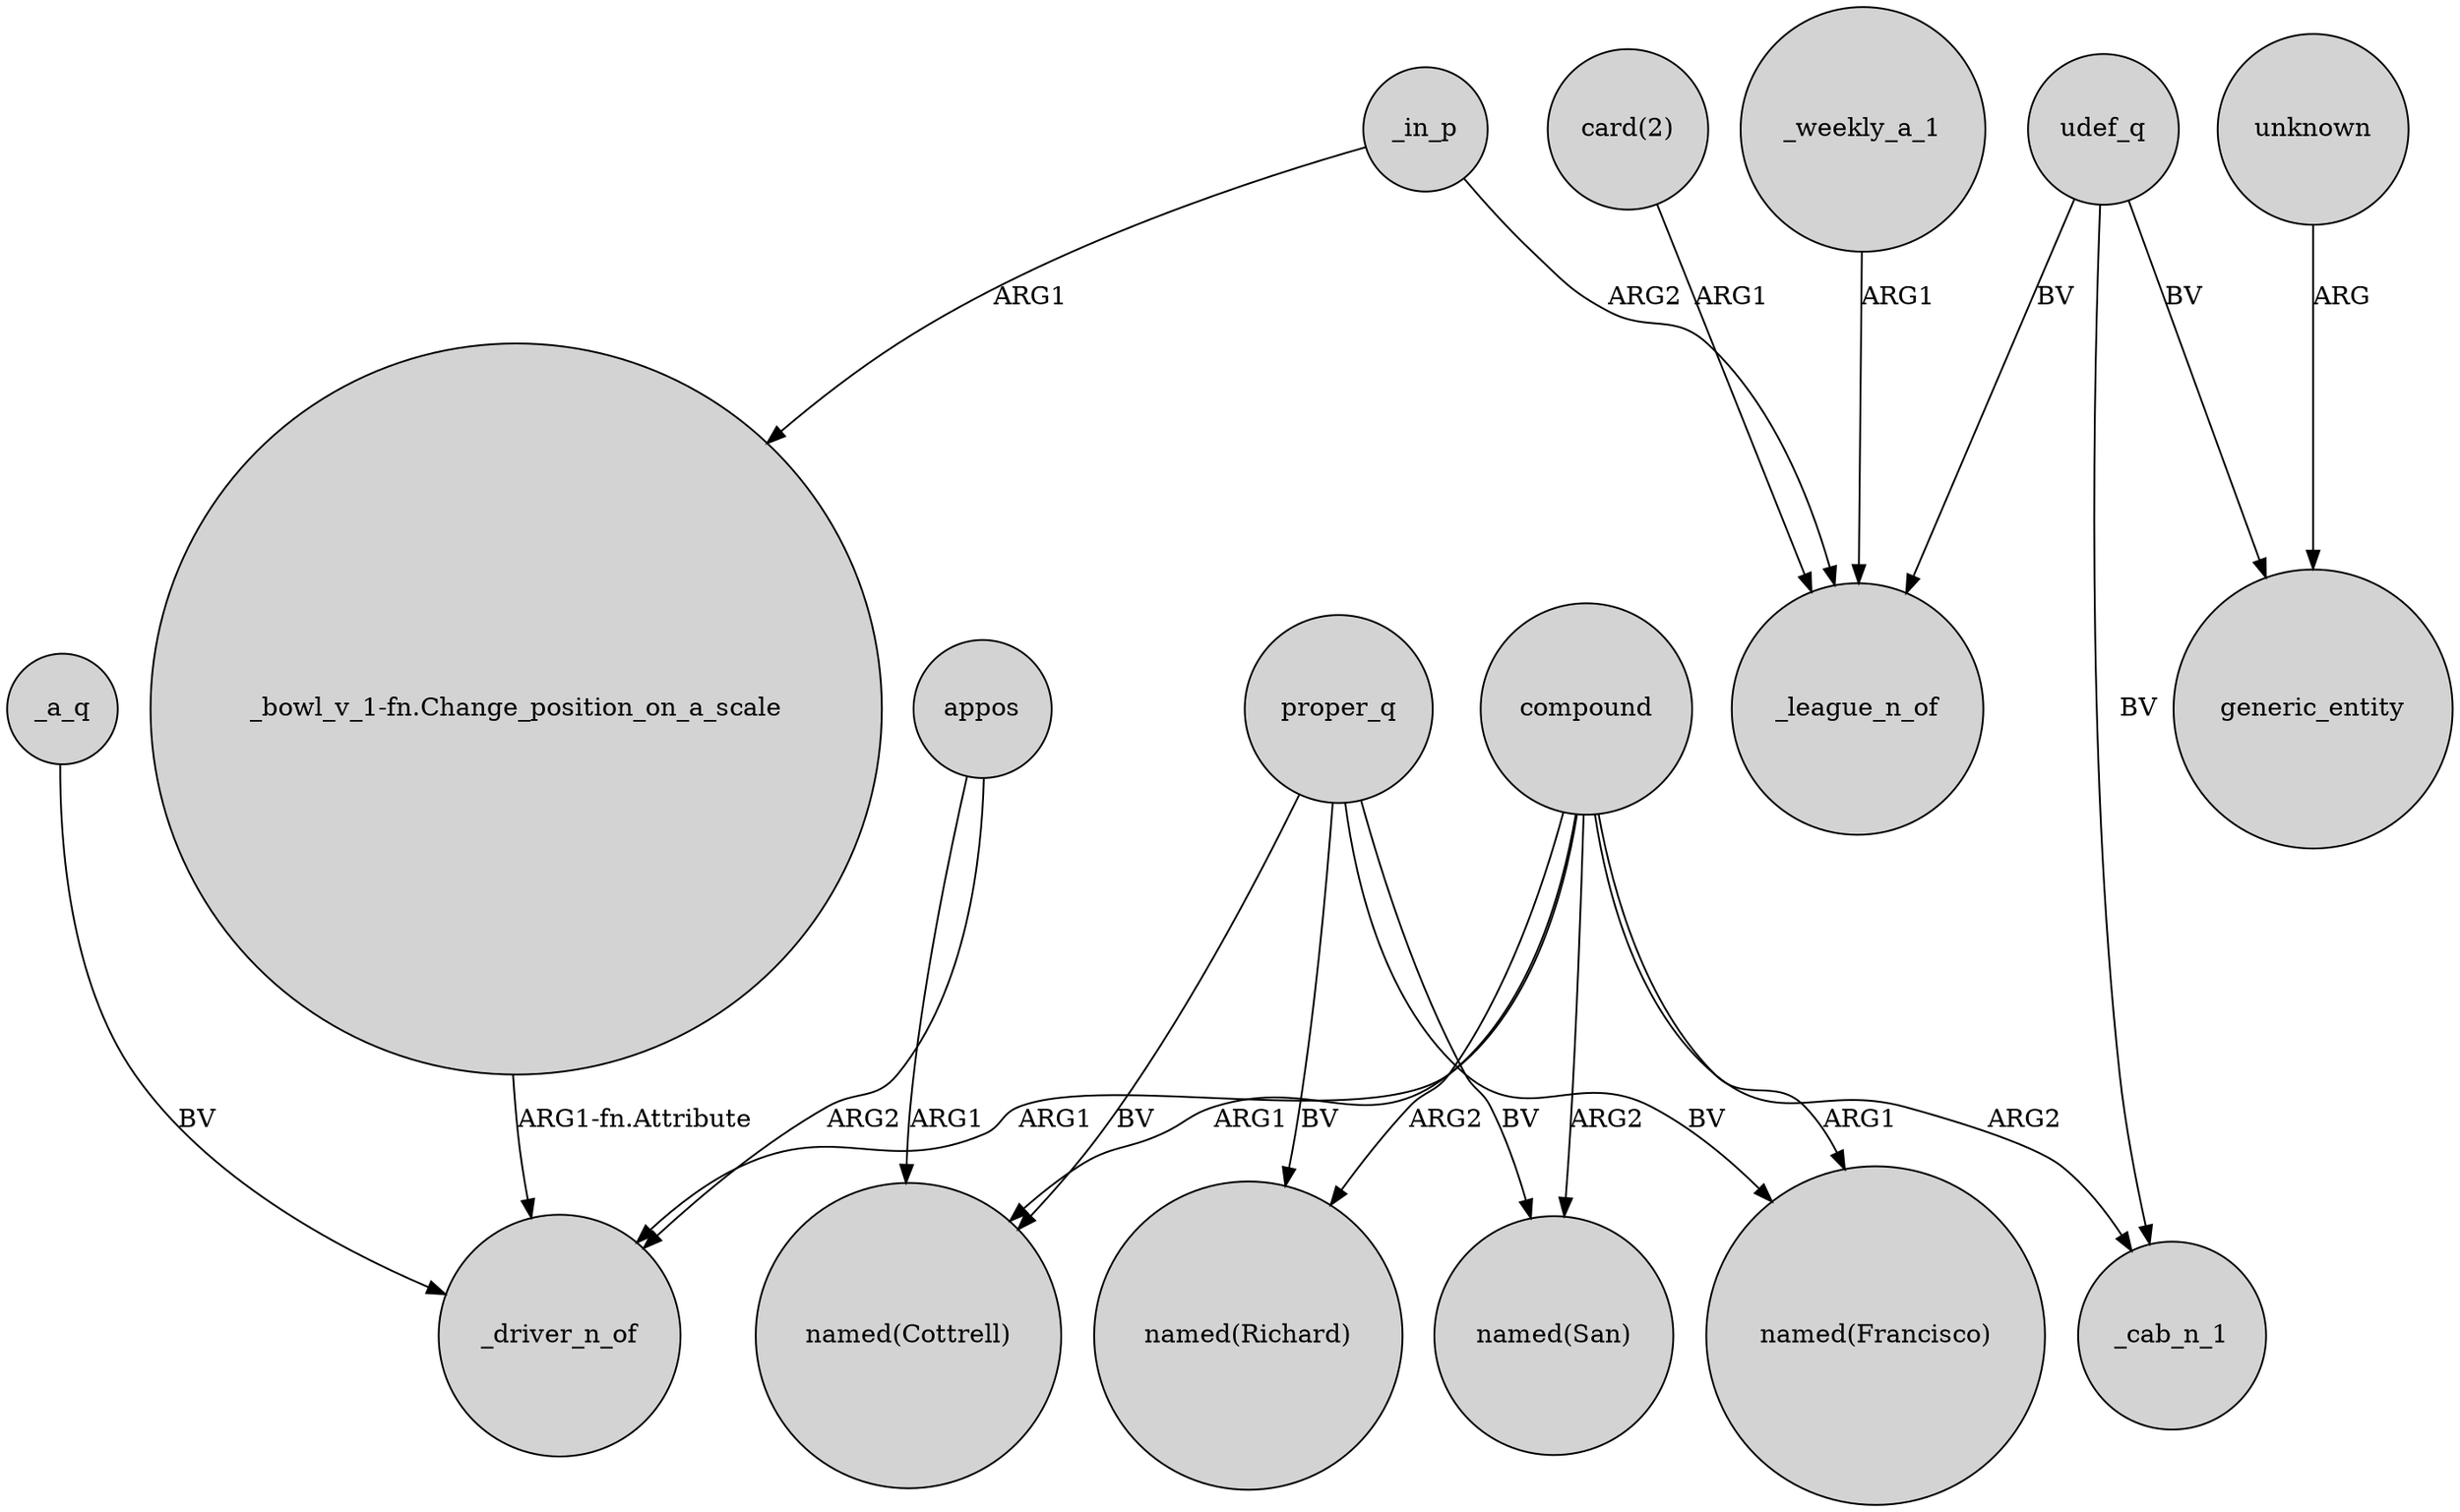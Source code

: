 digraph {
	node [shape=circle style=filled]
	compound -> "named(Cottrell)" [label=ARG1]
	"card(2)" -> _league_n_of [label=ARG1]
	"_bowl_v_1-fn.Change_position_on_a_scale" -> _driver_n_of [label="ARG1-fn.Attribute"]
	compound -> _driver_n_of [label=ARG1]
	appos -> "named(Cottrell)" [label=ARG1]
	unknown -> generic_entity [label=ARG]
	udef_q -> generic_entity [label=BV]
	appos -> _driver_n_of [label=ARG2]
	proper_q -> "named(Cottrell)" [label=BV]
	_weekly_a_1 -> _league_n_of [label=ARG1]
	_in_p -> "_bowl_v_1-fn.Change_position_on_a_scale" [label=ARG1]
	udef_q -> _league_n_of [label=BV]
	compound -> "named(Francisco)" [label=ARG1]
	proper_q -> "named(Richard)" [label=BV]
	compound -> "named(San)" [label=ARG2]
	udef_q -> _cab_n_1 [label=BV]
	proper_q -> "named(San)" [label=BV]
	_a_q -> _driver_n_of [label=BV]
	compound -> _cab_n_1 [label=ARG2]
	proper_q -> "named(Francisco)" [label=BV]
	_in_p -> _league_n_of [label=ARG2]
	compound -> "named(Richard)" [label=ARG2]
}
